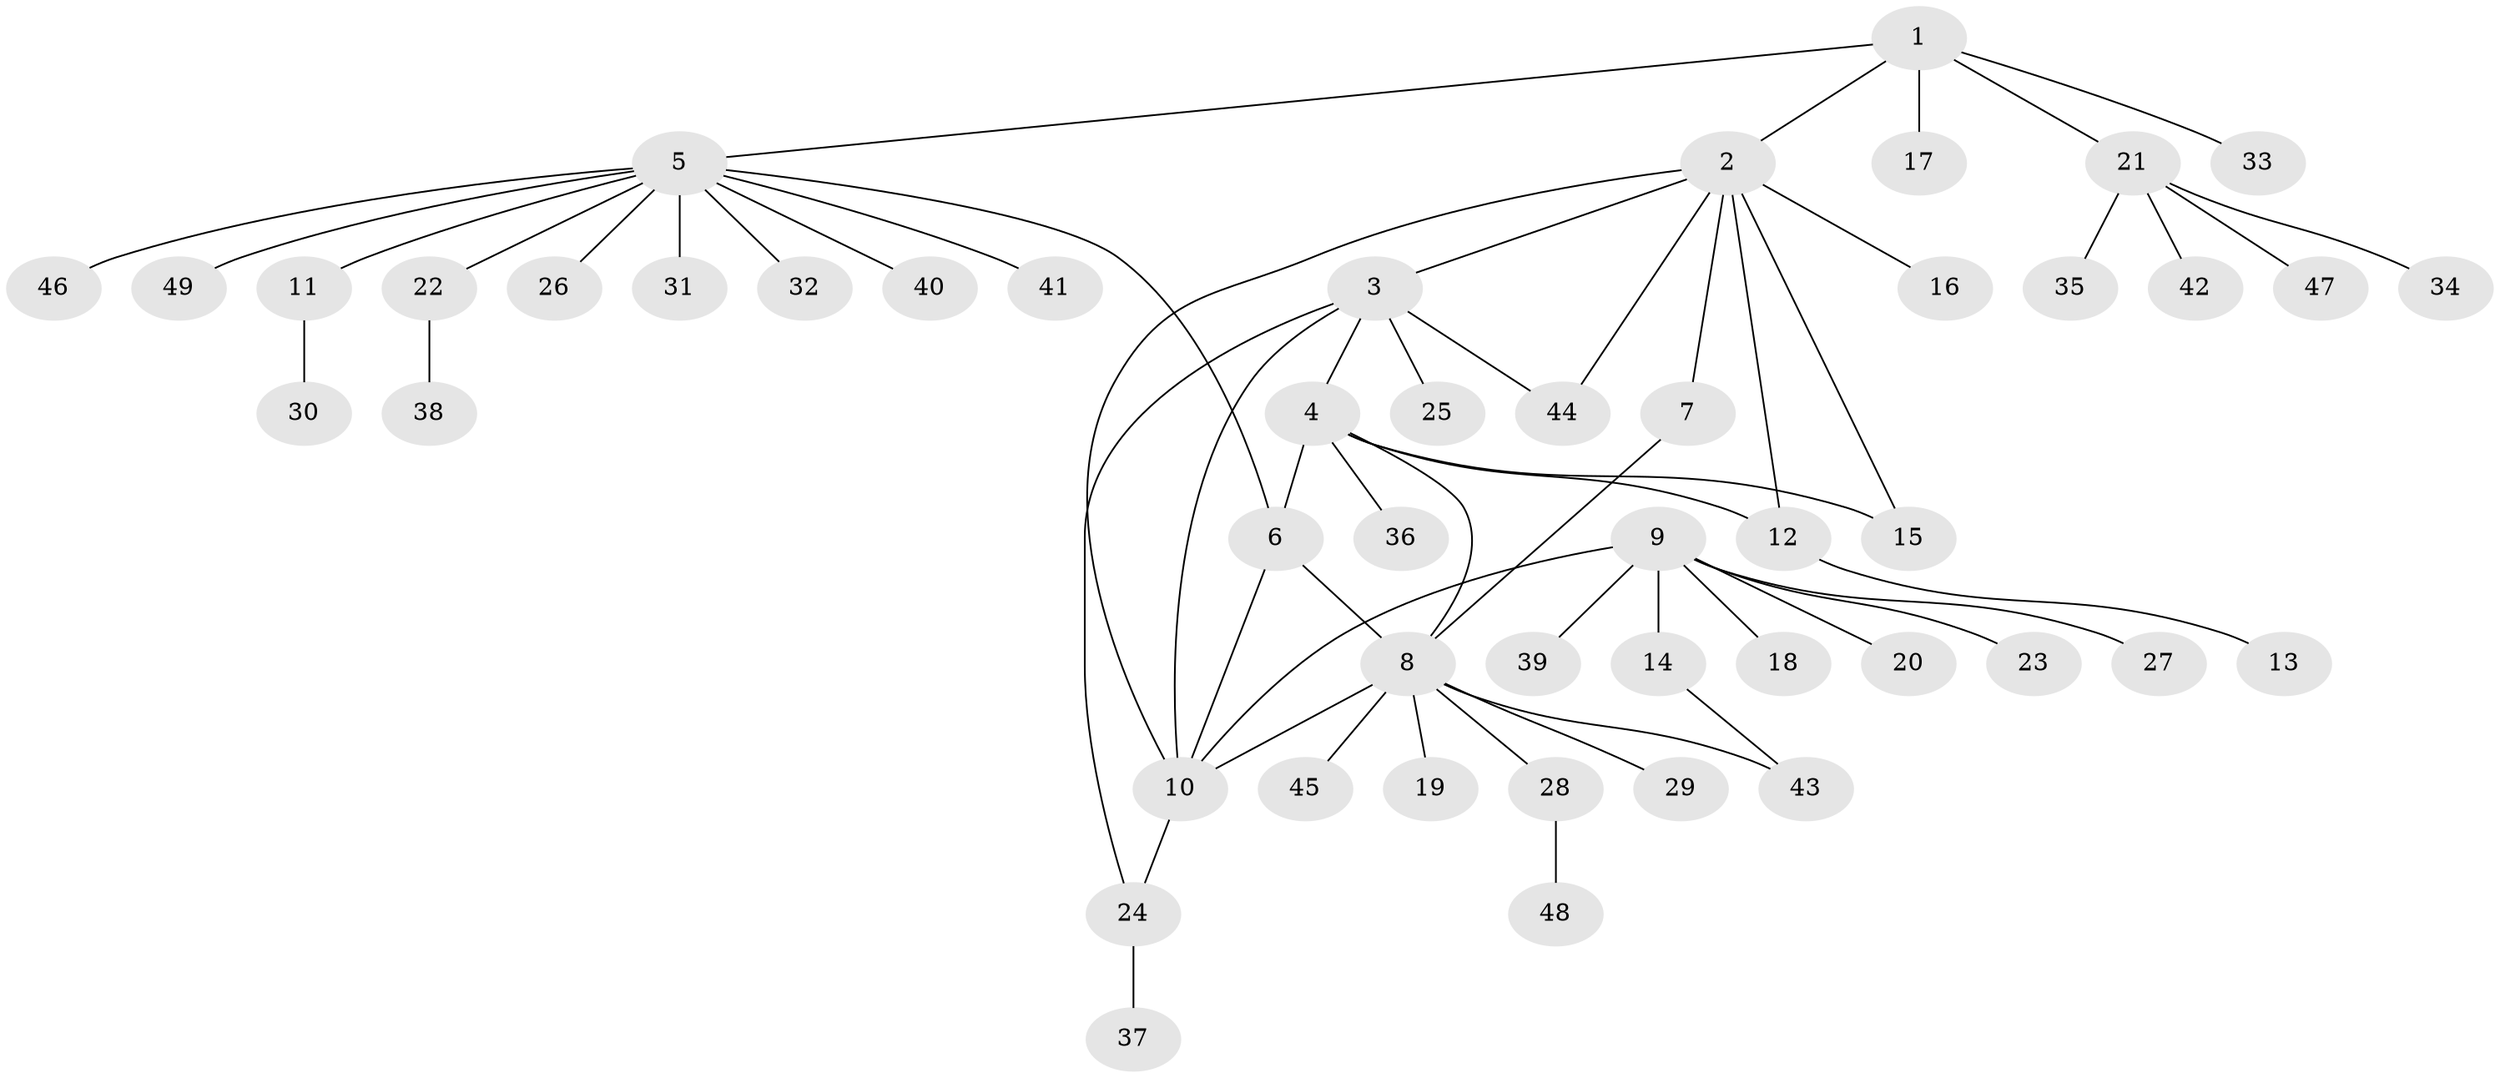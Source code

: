 // Generated by graph-tools (version 1.1) at 2025/26/03/09/25 03:26:39]
// undirected, 49 vertices, 59 edges
graph export_dot {
graph [start="1"]
  node [color=gray90,style=filled];
  1;
  2;
  3;
  4;
  5;
  6;
  7;
  8;
  9;
  10;
  11;
  12;
  13;
  14;
  15;
  16;
  17;
  18;
  19;
  20;
  21;
  22;
  23;
  24;
  25;
  26;
  27;
  28;
  29;
  30;
  31;
  32;
  33;
  34;
  35;
  36;
  37;
  38;
  39;
  40;
  41;
  42;
  43;
  44;
  45;
  46;
  47;
  48;
  49;
  1 -- 2;
  1 -- 5;
  1 -- 17;
  1 -- 21;
  1 -- 33;
  2 -- 3;
  2 -- 7;
  2 -- 10;
  2 -- 12;
  2 -- 15;
  2 -- 16;
  2 -- 44;
  3 -- 4;
  3 -- 10;
  3 -- 24;
  3 -- 25;
  3 -- 44;
  4 -- 6;
  4 -- 8;
  4 -- 12;
  4 -- 15;
  4 -- 36;
  5 -- 6;
  5 -- 11;
  5 -- 22;
  5 -- 26;
  5 -- 31;
  5 -- 32;
  5 -- 40;
  5 -- 41;
  5 -- 46;
  5 -- 49;
  6 -- 8;
  6 -- 10;
  7 -- 8;
  8 -- 10;
  8 -- 19;
  8 -- 28;
  8 -- 29;
  8 -- 43;
  8 -- 45;
  9 -- 10;
  9 -- 14;
  9 -- 18;
  9 -- 20;
  9 -- 23;
  9 -- 27;
  9 -- 39;
  10 -- 24;
  11 -- 30;
  12 -- 13;
  14 -- 43;
  21 -- 34;
  21 -- 35;
  21 -- 42;
  21 -- 47;
  22 -- 38;
  24 -- 37;
  28 -- 48;
}
